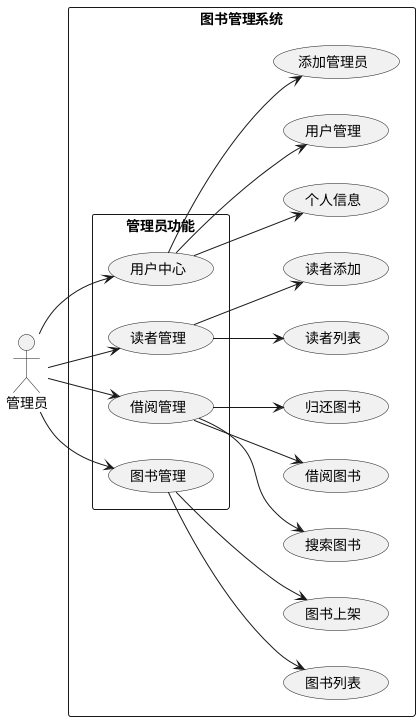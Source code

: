 @startuml
left to right direction
actor 管理员
rectangle 图书管理系统 {
    rectangle 管理员功能 {
        usecase 图书管理
        usecase 借阅管理
        usecase 读者管理
        usecase 用户中心
        管理员 --> 图书管理
        管理员 --> 借阅管理
        管理员 --> 读者管理
        管理员 --> 用户中心
    }


    usecase 图书列表
    usecase 图书上架
    usecase 搜索图书
    usecase 借阅图书
    usecase 归还图书
    usecase 读者列表
    usecase 读者添加
    usecase 个人信息
    usecase 用户管理
    usecase 添加管理员

    图书管理 --> 图书列表
    图书管理 --> 图书上架
    借阅管理 --> 搜索图书
    借阅管理 --> 借阅图书
    借阅管理 --> 归还图书
    读者管理 --> 读者列表
    读者管理 --> 读者添加
    用户中心 --> 个人信息
    用户中心 --> 用户管理
    用户中心 --> 添加管理员
}
@enduml